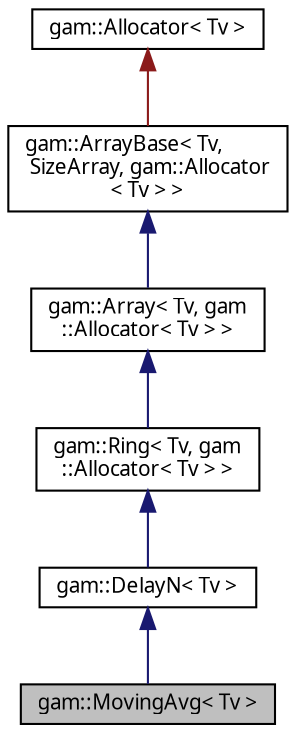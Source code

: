 digraph "gam::MovingAvg&lt; Tv &gt;"
{
 // LATEX_PDF_SIZE
  bgcolor="transparent";
  edge [fontname="FreeSans.ttf",fontsize="10",labelfontname="FreeSans.ttf",labelfontsize="10"];
  node [fontname="FreeSans.ttf",fontsize="10",shape=record];
  Node1 [label="gam::MovingAvg\< Tv \>",height=0.2,width=0.4,color="black", fillcolor="grey75", style="filled", fontcolor="black",tooltip="Moving average filter."];
  Node2 -> Node1 [dir="back",color="midnightblue",fontsize="10",style="solid",fontname="FreeSans.ttf"];
  Node2 [label="gam::DelayN\< Tv \>",height=0.2,width=0.4,color="black",URL="$structgam_1_1_delay_n.html",tooltip=" "];
  Node3 -> Node2 [dir="back",color="midnightblue",fontsize="10",style="solid",fontname="FreeSans.ttf"];
  Node3 [label="gam::Ring\< Tv, gam\l::Allocator\< Tv \> \>",height=0.2,width=0.4,color="black",URL="$classgam_1_1_ring.html",tooltip=" "];
  Node4 -> Node3 [dir="back",color="midnightblue",fontsize="10",style="solid",fontname="FreeSans.ttf"];
  Node4 [label="gam::Array\< Tv, gam\l::Allocator\< Tv \> \>",height=0.2,width=0.4,color="black",URL="$classgam_1_1_array.html",tooltip=" "];
  Node5 -> Node4 [dir="back",color="midnightblue",fontsize="10",style="solid",fontname="FreeSans.ttf"];
  Node5 [label="gam::ArrayBase\< Tv,\l SizeArray, gam::Allocator\l\< Tv \> \>",height=0.2,width=0.4,color="black",URL="$classgam_1_1_array_base.html",tooltip=" "];
  Node6 -> Node5 [dir="back",color="firebrick4",fontsize="10",style="solid",fontname="FreeSans.ttf"];
  Node6 [label="gam::Allocator\< Tv \>",height=0.2,width=0.4,color="black",URL="$classgam_1_1_allocator.html",tooltip=" "];
}
